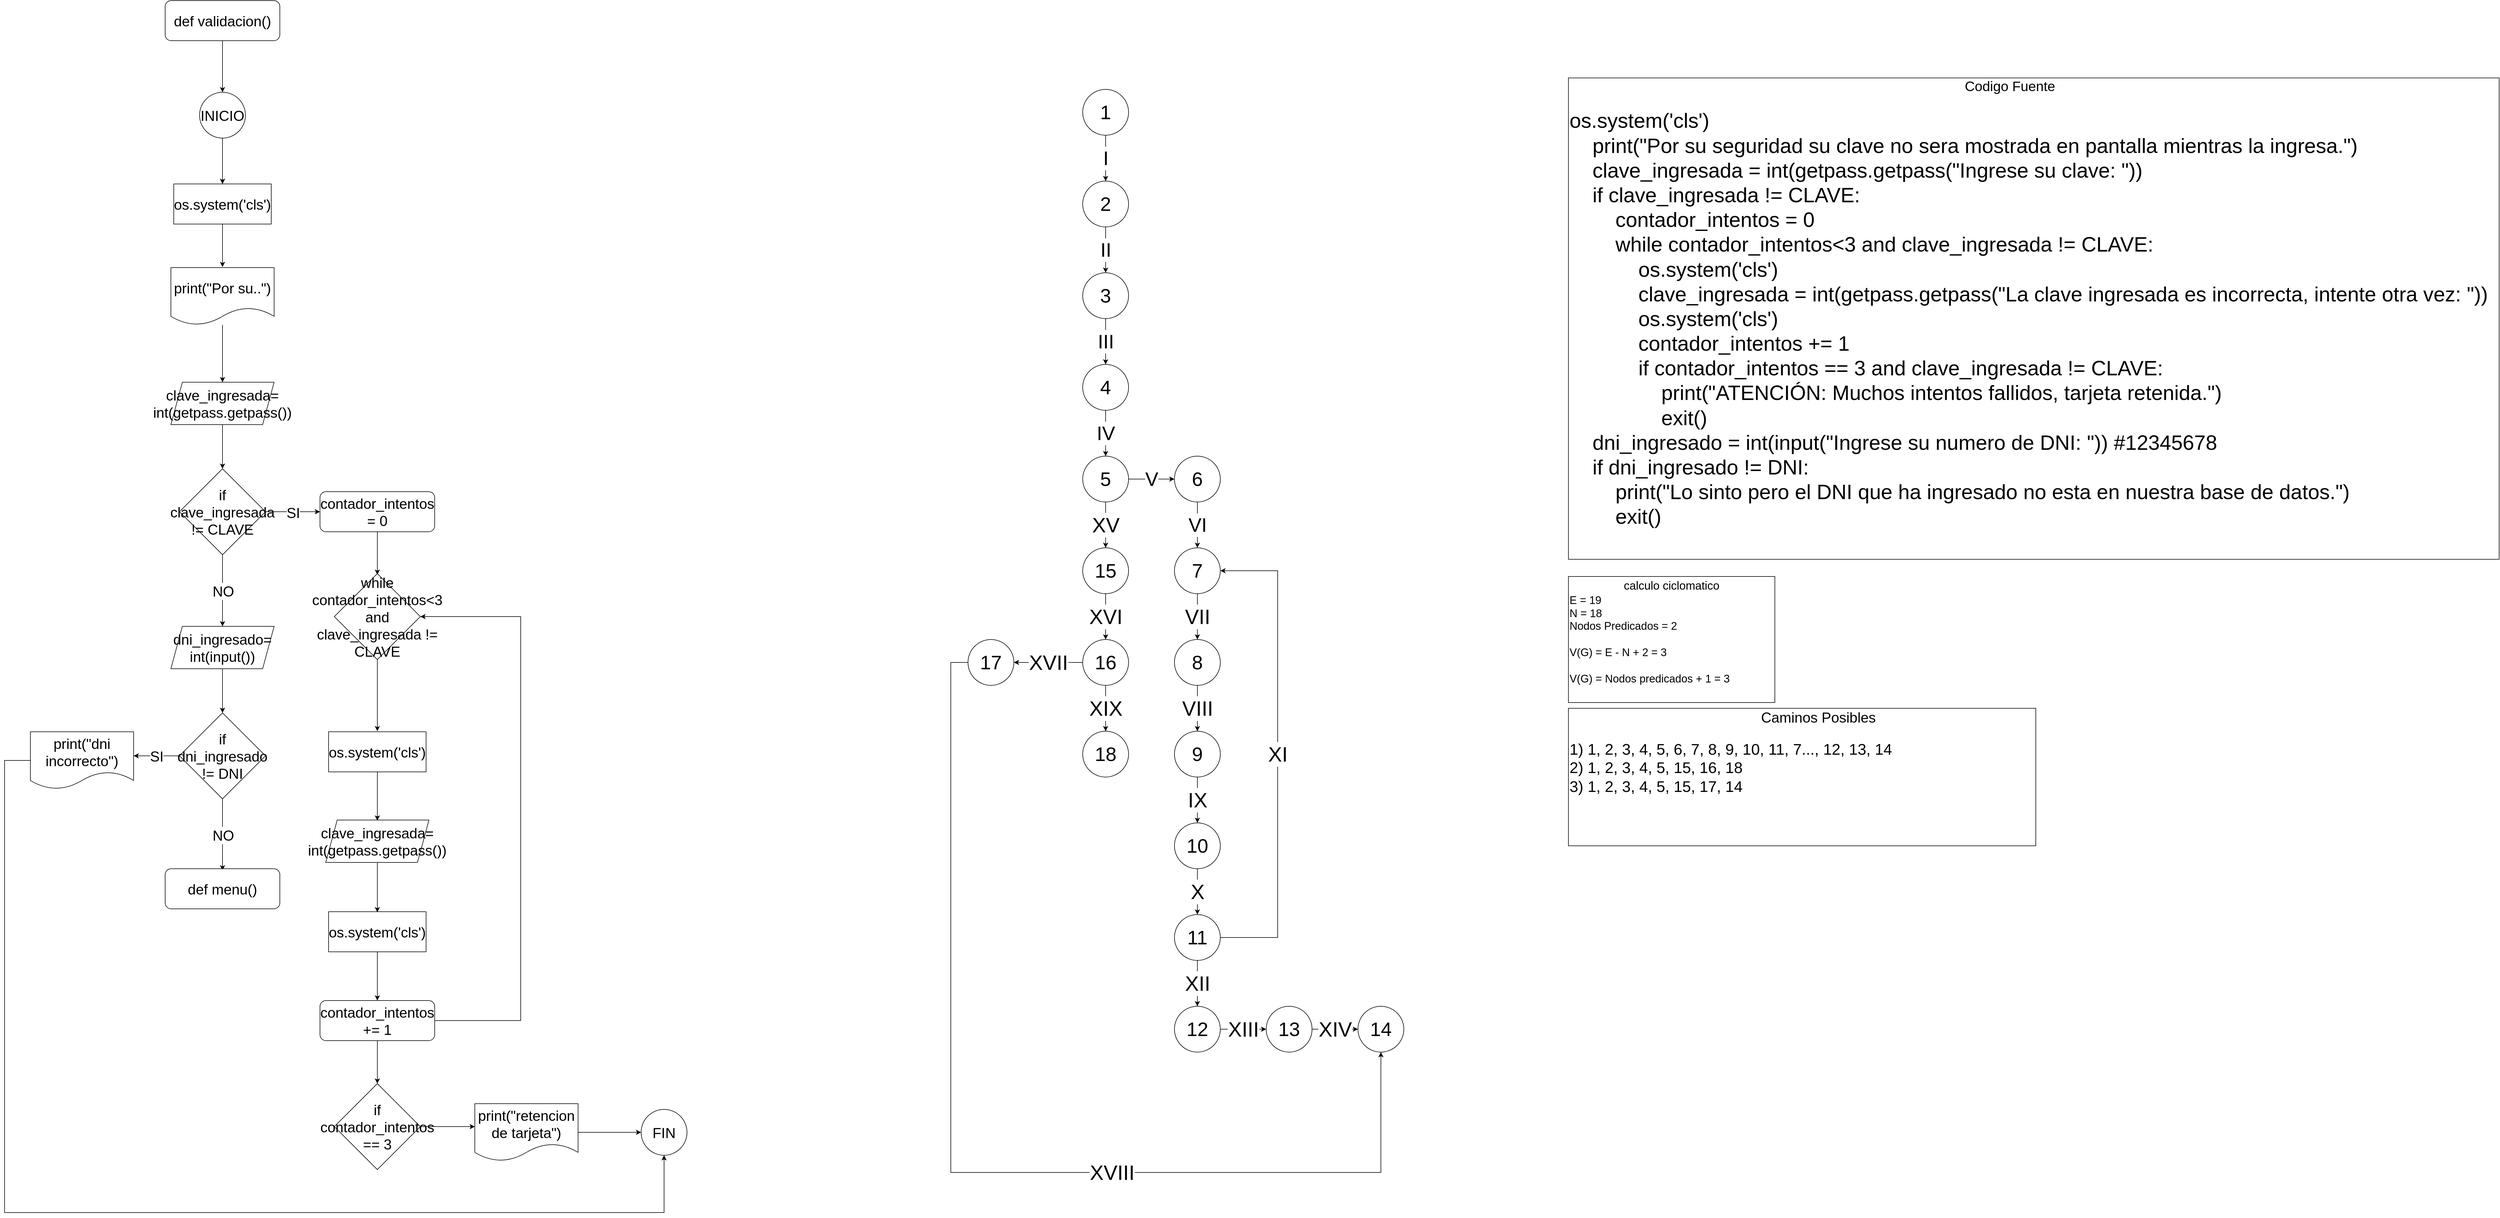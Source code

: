 <mxfile version="19.0.3" type="device"><diagram id="_ptN44E3bqwdNbuOJuN3" name="Página-1"><mxGraphModel dx="5167" dy="3934" grid="1" gridSize="10" guides="1" tooltips="1" connect="1" arrows="1" fold="1" page="1" pageScale="1" pageWidth="827" pageHeight="1169" math="0" shadow="0"><root><mxCell id="0"/><mxCell id="1" parent="0"/><mxCell id="_s3aVBoIcbkiYs3sjEFw-1" value="os.system('cls')&amp;nbsp;&lt;br style=&quot;font-size: 36px;&quot;&gt;&amp;nbsp; &amp;nbsp; print(&quot;Por su seguridad su clave no sera mostrada en pantalla mientras la ingresa.&quot;)&lt;br style=&quot;font-size: 36px;&quot;&gt;&amp;nbsp; &amp;nbsp; clave_ingresada = int(getpass.getpass(&quot;Ingrese su clave: &quot;))&amp;nbsp;&lt;br style=&quot;font-size: 36px;&quot;&gt;&amp;nbsp; &amp;nbsp; if clave_ingresada != CLAVE:&lt;br style=&quot;font-size: 36px;&quot;&gt;&amp;nbsp; &amp;nbsp; &amp;nbsp; &amp;nbsp; contador_intentos = 0&lt;br style=&quot;font-size: 36px;&quot;&gt;&amp;nbsp; &amp;nbsp; &amp;nbsp; &amp;nbsp; while contador_intentos&amp;lt;3 and clave_ingresada != CLAVE:&lt;br style=&quot;font-size: 36px;&quot;&gt;&amp;nbsp; &amp;nbsp; &amp;nbsp; &amp;nbsp; &amp;nbsp; &amp;nbsp; os.system('cls')&amp;nbsp;&lt;br style=&quot;font-size: 36px;&quot;&gt;&amp;nbsp; &amp;nbsp; &amp;nbsp; &amp;nbsp; &amp;nbsp; &amp;nbsp; clave_ingresada = int(getpass.getpass(&quot;La clave ingresada es incorrecta, intente otra vez: &quot;))&lt;br style=&quot;font-size: 36px;&quot;&gt;&amp;nbsp; &amp;nbsp; &amp;nbsp; &amp;nbsp; &amp;nbsp; &amp;nbsp; os.system('cls')&lt;br style=&quot;font-size: 36px;&quot;&gt;&amp;nbsp; &amp;nbsp; &amp;nbsp; &amp;nbsp; &amp;nbsp; &amp;nbsp; contador_intentos += 1&lt;br style=&quot;font-size: 36px;&quot;&gt;&amp;nbsp; &amp;nbsp; &amp;nbsp; &amp;nbsp; &amp;nbsp; &amp;nbsp; if contador_intentos == 3 and clave_ingresada != CLAVE:&lt;br style=&quot;font-size: 36px;&quot;&gt;&amp;nbsp; &amp;nbsp; &amp;nbsp; &amp;nbsp; &amp;nbsp; &amp;nbsp; &amp;nbsp; &amp;nbsp; print(&quot;ATENCIÓN: Muchos intentos fallidos, tarjeta retenida.&quot;)&lt;br style=&quot;font-size: 36px;&quot;&gt;&amp;nbsp; &amp;nbsp; &amp;nbsp; &amp;nbsp; &amp;nbsp; &amp;nbsp; &amp;nbsp; &amp;nbsp; exit()&lt;br style=&quot;font-size: 36px;&quot;&gt;&amp;nbsp; &amp;nbsp; dni_ingresado = int(input(&quot;Ingrese su numero de DNI: &quot;)) #12345678&lt;br style=&quot;font-size: 36px;&quot;&gt;&amp;nbsp; &amp;nbsp; if dni_ingresado != DNI:&lt;br style=&quot;font-size: 36px;&quot;&gt;&amp;nbsp; &amp;nbsp; &amp;nbsp; &amp;nbsp; print(&quot;Lo sinto pero el DNI que ha ingresado no esta en nuestra base de datos.&quot;)&lt;br style=&quot;font-size: 36px;&quot;&gt;&amp;nbsp; &amp;nbsp; &amp;nbsp; &amp;nbsp; exit()" style="rounded=0;whiteSpace=wrap;html=1;align=left;fontSize=36;" vertex="1" parent="1"><mxGeometry x="2487" y="-180" width="1623" height="840" as="geometry"/></mxCell><mxCell id="_s3aVBoIcbkiYs3sjEFw-3" value="E = 19&lt;br&gt;N = 18&lt;br&gt;Nodos Predicados = 2&lt;br&gt;&lt;br&gt;V(G) = E - N + 2 = 3&lt;br&gt;&lt;br&gt;V(G) = Nodos predicados + 1 = 3" style="rounded=0;whiteSpace=wrap;html=1;align=left;fontSize=19;" vertex="1" parent="1"><mxGeometry x="2487" y="690" width="360" height="220" as="geometry"/></mxCell><mxCell id="_s3aVBoIcbkiYs3sjEFw-4" value="calculo ciclomatico" style="text;html=1;strokeColor=none;fillColor=none;align=center;verticalAlign=middle;whiteSpace=wrap;rounded=0;fontSize=20;" vertex="1" parent="1"><mxGeometry x="2577" y="690" width="180" height="30" as="geometry"/></mxCell><mxCell id="_s3aVBoIcbkiYs3sjEFw-5" value="&lt;div style=&quot;font-size: 27px;&quot;&gt;1) 1, 2, 3, 4, 5, 6, 7, 8, 9, 10, 11, 7..., 12, 13, 14&lt;/div&gt;&lt;div style=&quot;font-size: 27px;&quot;&gt;2) 1, 2, 3, 4, 5, 15, 16, 18&amp;nbsp;&lt;/div&gt;&lt;div style=&quot;font-size: 27px;&quot;&gt;3) 1, 2, 3, 4, 5, 15, 17, 14&amp;nbsp;&lt;/div&gt;&amp;nbsp;" style="rounded=0;whiteSpace=wrap;html=1;align=left;fontSize=27;" vertex="1" parent="1"><mxGeometry x="2487" y="920" width="815" height="240" as="geometry"/></mxCell><mxCell id="_s3aVBoIcbkiYs3sjEFw-6" value="Caminos Posibles" style="text;html=1;strokeColor=none;fillColor=none;align=center;verticalAlign=middle;whiteSpace=wrap;rounded=0;fontSize=25;" vertex="1" parent="1"><mxGeometry x="2807.5" y="920" width="230" height="30" as="geometry"/></mxCell><mxCell id="_s3aVBoIcbkiYs3sjEFw-7" value="Codigo Fuente" style="text;html=1;strokeColor=none;fillColor=none;align=center;verticalAlign=middle;whiteSpace=wrap;rounded=0;fontSize=24;" vertex="1" parent="1"><mxGeometry x="3157" y="-180" width="200" height="30" as="geometry"/></mxCell><mxCell id="_s3aVBoIcbkiYs3sjEFw-10" value="I" style="edgeStyle=orthogonalEdgeStyle;rounded=0;orthogonalLoop=1;jettySize=auto;html=1;fontSize=34;" edge="1" parent="1" source="_s3aVBoIcbkiYs3sjEFw-8" target="_s3aVBoIcbkiYs3sjEFw-9"><mxGeometry relative="1" as="geometry"/></mxCell><mxCell id="_s3aVBoIcbkiYs3sjEFw-8" value="1" style="ellipse;whiteSpace=wrap;html=1;aspect=fixed;fontSize=34;" vertex="1" parent="1"><mxGeometry x="1640" y="-160" width="80" height="80" as="geometry"/></mxCell><mxCell id="_s3aVBoIcbkiYs3sjEFw-12" value="II" style="edgeStyle=orthogonalEdgeStyle;rounded=0;orthogonalLoop=1;jettySize=auto;html=1;fontSize=34;" edge="1" parent="1" source="_s3aVBoIcbkiYs3sjEFw-9" target="_s3aVBoIcbkiYs3sjEFw-11"><mxGeometry relative="1" as="geometry"/></mxCell><mxCell id="_s3aVBoIcbkiYs3sjEFw-9" value="2" style="ellipse;whiteSpace=wrap;html=1;aspect=fixed;fontSize=34;" vertex="1" parent="1"><mxGeometry x="1640" width="80" height="80" as="geometry"/></mxCell><mxCell id="_s3aVBoIcbkiYs3sjEFw-14" value="III" style="edgeStyle=orthogonalEdgeStyle;rounded=0;orthogonalLoop=1;jettySize=auto;html=1;fontSize=34;" edge="1" parent="1" source="_s3aVBoIcbkiYs3sjEFw-11" target="_s3aVBoIcbkiYs3sjEFw-13"><mxGeometry relative="1" as="geometry"/></mxCell><mxCell id="_s3aVBoIcbkiYs3sjEFw-11" value="3" style="ellipse;whiteSpace=wrap;html=1;aspect=fixed;fontSize=34;" vertex="1" parent="1"><mxGeometry x="1640" y="160" width="80" height="80" as="geometry"/></mxCell><mxCell id="_s3aVBoIcbkiYs3sjEFw-16" value="IV" style="edgeStyle=orthogonalEdgeStyle;rounded=0;orthogonalLoop=1;jettySize=auto;html=1;fontSize=34;" edge="1" parent="1" source="_s3aVBoIcbkiYs3sjEFw-13" target="_s3aVBoIcbkiYs3sjEFw-15"><mxGeometry relative="1" as="geometry"/></mxCell><mxCell id="_s3aVBoIcbkiYs3sjEFw-13" value="4" style="ellipse;whiteSpace=wrap;html=1;aspect=fixed;fontSize=34;" vertex="1" parent="1"><mxGeometry x="1640" y="320" width="80" height="80" as="geometry"/></mxCell><mxCell id="_s3aVBoIcbkiYs3sjEFw-18" value="V" style="edgeStyle=orthogonalEdgeStyle;rounded=0;orthogonalLoop=1;jettySize=auto;html=1;fontSize=34;" edge="1" parent="1" source="_s3aVBoIcbkiYs3sjEFw-15" target="_s3aVBoIcbkiYs3sjEFw-17"><mxGeometry relative="1" as="geometry"/></mxCell><mxCell id="_s3aVBoIcbkiYs3sjEFw-41" value="XV" style="edgeStyle=orthogonalEdgeStyle;rounded=0;orthogonalLoop=1;jettySize=auto;html=1;fontSize=36;" edge="1" parent="1" source="_s3aVBoIcbkiYs3sjEFw-15" target="_s3aVBoIcbkiYs3sjEFw-40"><mxGeometry relative="1" as="geometry"/></mxCell><mxCell id="_s3aVBoIcbkiYs3sjEFw-15" value="5" style="ellipse;whiteSpace=wrap;html=1;aspect=fixed;fontSize=34;" vertex="1" parent="1"><mxGeometry x="1640" y="480" width="80" height="80" as="geometry"/></mxCell><mxCell id="_s3aVBoIcbkiYs3sjEFw-20" value="VI" style="edgeStyle=orthogonalEdgeStyle;rounded=0;orthogonalLoop=1;jettySize=auto;html=1;fontSize=34;" edge="1" parent="1" source="_s3aVBoIcbkiYs3sjEFw-17" target="_s3aVBoIcbkiYs3sjEFw-19"><mxGeometry relative="1" as="geometry"/></mxCell><mxCell id="_s3aVBoIcbkiYs3sjEFw-17" value="6" style="ellipse;whiteSpace=wrap;html=1;aspect=fixed;fontSize=34;" vertex="1" parent="1"><mxGeometry x="1800" y="480" width="80" height="80" as="geometry"/></mxCell><mxCell id="_s3aVBoIcbkiYs3sjEFw-24" value="VII" style="edgeStyle=orthogonalEdgeStyle;rounded=0;orthogonalLoop=1;jettySize=auto;html=1;fontSize=36;" edge="1" parent="1" source="_s3aVBoIcbkiYs3sjEFw-19" target="_s3aVBoIcbkiYs3sjEFw-23"><mxGeometry relative="1" as="geometry"/></mxCell><mxCell id="_s3aVBoIcbkiYs3sjEFw-19" value="7" style="ellipse;whiteSpace=wrap;html=1;aspect=fixed;fontSize=34;" vertex="1" parent="1"><mxGeometry x="1800" y="640" width="80" height="80" as="geometry"/></mxCell><mxCell id="_s3aVBoIcbkiYs3sjEFw-26" value="VIII" style="edgeStyle=orthogonalEdgeStyle;rounded=0;orthogonalLoop=1;jettySize=auto;html=1;fontSize=36;" edge="1" parent="1" source="_s3aVBoIcbkiYs3sjEFw-23" target="_s3aVBoIcbkiYs3sjEFw-25"><mxGeometry relative="1" as="geometry"/></mxCell><mxCell id="_s3aVBoIcbkiYs3sjEFw-23" value="8" style="ellipse;whiteSpace=wrap;html=1;aspect=fixed;fontSize=34;" vertex="1" parent="1"><mxGeometry x="1800" y="800" width="80" height="80" as="geometry"/></mxCell><mxCell id="_s3aVBoIcbkiYs3sjEFw-28" value="IX" style="edgeStyle=orthogonalEdgeStyle;rounded=0;orthogonalLoop=1;jettySize=auto;html=1;fontSize=36;" edge="1" parent="1" source="_s3aVBoIcbkiYs3sjEFw-25" target="_s3aVBoIcbkiYs3sjEFw-27"><mxGeometry relative="1" as="geometry"/></mxCell><mxCell id="_s3aVBoIcbkiYs3sjEFw-25" value="9" style="ellipse;whiteSpace=wrap;html=1;aspect=fixed;fontSize=34;" vertex="1" parent="1"><mxGeometry x="1800" y="960" width="80" height="80" as="geometry"/></mxCell><mxCell id="_s3aVBoIcbkiYs3sjEFw-31" value="X" style="edgeStyle=orthogonalEdgeStyle;rounded=0;orthogonalLoop=1;jettySize=auto;html=1;fontSize=36;" edge="1" parent="1" source="_s3aVBoIcbkiYs3sjEFw-27" target="_s3aVBoIcbkiYs3sjEFw-30"><mxGeometry relative="1" as="geometry"/></mxCell><mxCell id="_s3aVBoIcbkiYs3sjEFw-27" value="10" style="ellipse;whiteSpace=wrap;html=1;aspect=fixed;fontSize=34;" vertex="1" parent="1"><mxGeometry x="1800" y="1120" width="80" height="80" as="geometry"/></mxCell><mxCell id="_s3aVBoIcbkiYs3sjEFw-33" value="XII" style="edgeStyle=orthogonalEdgeStyle;rounded=0;orthogonalLoop=1;jettySize=auto;html=1;fontSize=36;" edge="1" parent="1" source="_s3aVBoIcbkiYs3sjEFw-30" target="_s3aVBoIcbkiYs3sjEFw-32"><mxGeometry relative="1" as="geometry"/></mxCell><mxCell id="_s3aVBoIcbkiYs3sjEFw-34" value="XI" style="edgeStyle=orthogonalEdgeStyle;rounded=0;orthogonalLoop=1;jettySize=auto;html=1;exitX=1;exitY=0.5;exitDx=0;exitDy=0;entryX=1;entryY=0.5;entryDx=0;entryDy=0;fontSize=36;" edge="1" parent="1" source="_s3aVBoIcbkiYs3sjEFw-30" target="_s3aVBoIcbkiYs3sjEFw-19"><mxGeometry relative="1" as="geometry"><Array as="points"><mxPoint x="1980" y="1320"/><mxPoint x="1980" y="680"/></Array></mxGeometry></mxCell><mxCell id="_s3aVBoIcbkiYs3sjEFw-30" value="11" style="ellipse;whiteSpace=wrap;html=1;aspect=fixed;fontSize=34;" vertex="1" parent="1"><mxGeometry x="1800" y="1280" width="80" height="80" as="geometry"/></mxCell><mxCell id="_s3aVBoIcbkiYs3sjEFw-36" value="XIII" style="edgeStyle=orthogonalEdgeStyle;rounded=0;orthogonalLoop=1;jettySize=auto;html=1;fontSize=36;" edge="1" parent="1" source="_s3aVBoIcbkiYs3sjEFw-32" target="_s3aVBoIcbkiYs3sjEFw-35"><mxGeometry relative="1" as="geometry"/></mxCell><mxCell id="_s3aVBoIcbkiYs3sjEFw-32" value="12" style="ellipse;whiteSpace=wrap;html=1;aspect=fixed;fontSize=34;" vertex="1" parent="1"><mxGeometry x="1800" y="1440" width="80" height="80" as="geometry"/></mxCell><mxCell id="_s3aVBoIcbkiYs3sjEFw-38" value="XIV" style="edgeStyle=orthogonalEdgeStyle;rounded=0;orthogonalLoop=1;jettySize=auto;html=1;fontSize=36;" edge="1" parent="1" source="_s3aVBoIcbkiYs3sjEFw-35" target="_s3aVBoIcbkiYs3sjEFw-37"><mxGeometry relative="1" as="geometry"/></mxCell><mxCell id="_s3aVBoIcbkiYs3sjEFw-35" value="13" style="ellipse;whiteSpace=wrap;html=1;aspect=fixed;fontSize=34;" vertex="1" parent="1"><mxGeometry x="1960" y="1440" width="80" height="80" as="geometry"/></mxCell><mxCell id="_s3aVBoIcbkiYs3sjEFw-37" value="14" style="ellipse;whiteSpace=wrap;html=1;aspect=fixed;fontSize=34;" vertex="1" parent="1"><mxGeometry x="2120" y="1440" width="80" height="80" as="geometry"/></mxCell><mxCell id="_s3aVBoIcbkiYs3sjEFw-43" value="XVI" style="edgeStyle=orthogonalEdgeStyle;rounded=0;orthogonalLoop=1;jettySize=auto;html=1;fontSize=36;" edge="1" parent="1" source="_s3aVBoIcbkiYs3sjEFw-40" target="_s3aVBoIcbkiYs3sjEFw-42"><mxGeometry relative="1" as="geometry"/></mxCell><mxCell id="_s3aVBoIcbkiYs3sjEFw-40" value="15" style="ellipse;whiteSpace=wrap;html=1;aspect=fixed;fontSize=34;" vertex="1" parent="1"><mxGeometry x="1640" y="640" width="80" height="80" as="geometry"/></mxCell><mxCell id="_s3aVBoIcbkiYs3sjEFw-45" value="XVII" style="edgeStyle=orthogonalEdgeStyle;rounded=0;orthogonalLoop=1;jettySize=auto;html=1;fontSize=36;" edge="1" parent="1" source="_s3aVBoIcbkiYs3sjEFw-42" target="_s3aVBoIcbkiYs3sjEFw-44"><mxGeometry relative="1" as="geometry"/></mxCell><mxCell id="_s3aVBoIcbkiYs3sjEFw-48" value="XIX" style="edgeStyle=orthogonalEdgeStyle;rounded=0;orthogonalLoop=1;jettySize=auto;html=1;fontSize=36;" edge="1" parent="1" source="_s3aVBoIcbkiYs3sjEFw-42" target="_s3aVBoIcbkiYs3sjEFw-47"><mxGeometry relative="1" as="geometry"/></mxCell><mxCell id="_s3aVBoIcbkiYs3sjEFw-42" value="16" style="ellipse;whiteSpace=wrap;html=1;aspect=fixed;fontSize=34;" vertex="1" parent="1"><mxGeometry x="1640" y="800" width="80" height="80" as="geometry"/></mxCell><mxCell id="_s3aVBoIcbkiYs3sjEFw-46" value="XVIII" style="edgeStyle=orthogonalEdgeStyle;rounded=0;orthogonalLoop=1;jettySize=auto;html=1;exitX=0;exitY=0.5;exitDx=0;exitDy=0;fontSize=36;entryX=0.5;entryY=1;entryDx=0;entryDy=0;" edge="1" parent="1" source="_s3aVBoIcbkiYs3sjEFw-44" target="_s3aVBoIcbkiYs3sjEFw-37"><mxGeometry x="0.277" relative="1" as="geometry"><mxPoint x="1470" y="1730" as="targetPoint"/><Array as="points"><mxPoint x="1410" y="840"/><mxPoint x="1410" y="1730"/><mxPoint x="2160" y="1730"/></Array><mxPoint as="offset"/></mxGeometry></mxCell><mxCell id="_s3aVBoIcbkiYs3sjEFw-44" value="17" style="ellipse;whiteSpace=wrap;html=1;aspect=fixed;fontSize=34;" vertex="1" parent="1"><mxGeometry x="1440" y="800" width="80" height="80" as="geometry"/></mxCell><mxCell id="_s3aVBoIcbkiYs3sjEFw-47" value="18" style="ellipse;whiteSpace=wrap;html=1;aspect=fixed;fontSize=34;" vertex="1" parent="1"><mxGeometry x="1640" y="960" width="80" height="80" as="geometry"/></mxCell><mxCell id="_s3aVBoIcbkiYs3sjEFw-54" value="" style="edgeStyle=orthogonalEdgeStyle;rounded=0;orthogonalLoop=1;jettySize=auto;html=1;fontSize=25;" edge="1" parent="1" source="_s3aVBoIcbkiYs3sjEFw-49"><mxGeometry relative="1" as="geometry"><mxPoint x="140" y="5" as="targetPoint"/></mxGeometry></mxCell><mxCell id="_s3aVBoIcbkiYs3sjEFw-56" value="" style="edgeStyle=orthogonalEdgeStyle;rounded=0;orthogonalLoop=1;jettySize=auto;html=1;fontSize=25;" edge="1" parent="1" source="_s3aVBoIcbkiYs3sjEFw-49" target="_s3aVBoIcbkiYs3sjEFw-55"><mxGeometry relative="1" as="geometry"/></mxCell><mxCell id="_s3aVBoIcbkiYs3sjEFw-49" value="INICIO" style="ellipse;whiteSpace=wrap;html=1;aspect=fixed;fontSize=25;" vertex="1" parent="1"><mxGeometry x="100" y="-155" width="80" height="80" as="geometry"/></mxCell><mxCell id="_s3aVBoIcbkiYs3sjEFw-57" style="edgeStyle=orthogonalEdgeStyle;rounded=0;orthogonalLoop=1;jettySize=auto;html=1;exitX=0.5;exitY=1;exitDx=0;exitDy=0;entryX=0.5;entryY=0;entryDx=0;entryDy=0;fontSize=25;" edge="1" parent="1" source="_s3aVBoIcbkiYs3sjEFw-51" target="_s3aVBoIcbkiYs3sjEFw-49"><mxGeometry relative="1" as="geometry"/></mxCell><mxCell id="_s3aVBoIcbkiYs3sjEFw-51" value="def validacion()" style="rounded=1;whiteSpace=wrap;html=1;fontSize=25;" vertex="1" parent="1"><mxGeometry x="40" y="-315" width="200" height="70" as="geometry"/></mxCell><mxCell id="_s3aVBoIcbkiYs3sjEFw-59" value="" style="edgeStyle=orthogonalEdgeStyle;rounded=0;orthogonalLoop=1;jettySize=auto;html=1;fontSize=25;" edge="1" parent="1" source="_s3aVBoIcbkiYs3sjEFw-55"><mxGeometry relative="1" as="geometry"><mxPoint x="140" y="150.0" as="targetPoint"/></mxGeometry></mxCell><mxCell id="_s3aVBoIcbkiYs3sjEFw-55" value="os.system('cls')" style="whiteSpace=wrap;html=1;fontSize=25;" vertex="1" parent="1"><mxGeometry x="55" y="5" width="170" height="70" as="geometry"/></mxCell><mxCell id="_s3aVBoIcbkiYs3sjEFw-62" value="" style="edgeStyle=orthogonalEdgeStyle;rounded=0;orthogonalLoop=1;jettySize=auto;html=1;fontSize=25;" edge="1" parent="1" source="_s3aVBoIcbkiYs3sjEFw-60" target="_s3aVBoIcbkiYs3sjEFw-61"><mxGeometry relative="1" as="geometry"/></mxCell><mxCell id="_s3aVBoIcbkiYs3sjEFw-60" value="print(&quot;Por su..&quot;)" style="shape=document;whiteSpace=wrap;html=1;boundedLbl=1;fontSize=25;" vertex="1" parent="1"><mxGeometry x="50" y="151" width="180" height="100" as="geometry"/></mxCell><mxCell id="_s3aVBoIcbkiYs3sjEFw-64" value="" style="edgeStyle=orthogonalEdgeStyle;rounded=0;orthogonalLoop=1;jettySize=auto;html=1;fontSize=25;" edge="1" parent="1" source="_s3aVBoIcbkiYs3sjEFw-61" target="_s3aVBoIcbkiYs3sjEFw-63"><mxGeometry relative="1" as="geometry"/></mxCell><mxCell id="_s3aVBoIcbkiYs3sjEFw-61" value="clave_ingresada= int(getpass.getpass())" style="shape=parallelogram;perimeter=parallelogramPerimeter;whiteSpace=wrap;html=1;fixedSize=1;fontSize=25;" vertex="1" parent="1"><mxGeometry x="50" y="351" width="180" height="74" as="geometry"/></mxCell><mxCell id="_s3aVBoIcbkiYs3sjEFw-66" value="SI" style="edgeStyle=orthogonalEdgeStyle;rounded=0;orthogonalLoop=1;jettySize=auto;html=1;fontSize=25;" edge="1" parent="1" source="_s3aVBoIcbkiYs3sjEFw-63"><mxGeometry relative="1" as="geometry"><mxPoint x="310" y="577" as="targetPoint"/></mxGeometry></mxCell><mxCell id="_s3aVBoIcbkiYs3sjEFw-96" value="NO" style="edgeStyle=orthogonalEdgeStyle;rounded=0;orthogonalLoop=1;jettySize=auto;html=1;fontSize=25;" edge="1" parent="1" source="_s3aVBoIcbkiYs3sjEFw-63"><mxGeometry relative="1" as="geometry"><mxPoint x="140" y="777" as="targetPoint"/></mxGeometry></mxCell><mxCell id="_s3aVBoIcbkiYs3sjEFw-63" value="if clave_ingresada != CLAVE" style="rhombus;whiteSpace=wrap;html=1;fontSize=25;" vertex="1" parent="1"><mxGeometry x="65" y="502" width="150" height="150" as="geometry"/></mxCell><mxCell id="_s3aVBoIcbkiYs3sjEFw-69" value="" style="edgeStyle=orthogonalEdgeStyle;rounded=0;orthogonalLoop=1;jettySize=auto;html=1;fontSize=25;" edge="1" parent="1" source="_s3aVBoIcbkiYs3sjEFw-67"><mxGeometry relative="1" as="geometry"><mxPoint x="410" y="687" as="targetPoint"/></mxGeometry></mxCell><mxCell id="_s3aVBoIcbkiYs3sjEFw-67" value="contador_intentos = 0" style="rounded=1;whiteSpace=wrap;html=1;fontSize=25;" vertex="1" parent="1"><mxGeometry x="310" y="542" width="200" height="70" as="geometry"/></mxCell><mxCell id="_s3aVBoIcbkiYs3sjEFw-73" value="" style="edgeStyle=orthogonalEdgeStyle;rounded=0;orthogonalLoop=1;jettySize=auto;html=1;fontSize=25;" edge="1" parent="1" source="_s3aVBoIcbkiYs3sjEFw-70"><mxGeometry relative="1" as="geometry"><mxPoint x="410" y="960" as="targetPoint"/></mxGeometry></mxCell><mxCell id="_s3aVBoIcbkiYs3sjEFw-70" value="while contador_intentos&amp;lt;3 and clave_ingresada != CLAVE" style="rhombus;whiteSpace=wrap;html=1;fontSize=25;" vertex="1" parent="1"><mxGeometry x="335" y="685" width="150" height="150" as="geometry"/></mxCell><mxCell id="_s3aVBoIcbkiYs3sjEFw-77" value="" style="edgeStyle=orthogonalEdgeStyle;rounded=0;orthogonalLoop=1;jettySize=auto;html=1;fontSize=25;" edge="1" parent="1" source="_s3aVBoIcbkiYs3sjEFw-75"><mxGeometry relative="1" as="geometry"><mxPoint x="410" y="1116" as="targetPoint"/></mxGeometry></mxCell><mxCell id="_s3aVBoIcbkiYs3sjEFw-75" value="os.system('cls')" style="whiteSpace=wrap;html=1;fontSize=25;" vertex="1" parent="1"><mxGeometry x="325" y="961" width="170" height="70" as="geometry"/></mxCell><mxCell id="_s3aVBoIcbkiYs3sjEFw-80" value="" style="edgeStyle=orthogonalEdgeStyle;rounded=0;orthogonalLoop=1;jettySize=auto;html=1;fontSize=25;" edge="1" parent="1" source="_s3aVBoIcbkiYs3sjEFw-78"><mxGeometry relative="1" as="geometry"><mxPoint x="410" y="1276" as="targetPoint"/></mxGeometry></mxCell><mxCell id="_s3aVBoIcbkiYs3sjEFw-78" value="clave_ingresada= int(getpass.getpass())" style="shape=parallelogram;perimeter=parallelogramPerimeter;whiteSpace=wrap;html=1;fixedSize=1;fontSize=25;" vertex="1" parent="1"><mxGeometry x="320" y="1115" width="180" height="74" as="geometry"/></mxCell><mxCell id="_s3aVBoIcbkiYs3sjEFw-83" value="" style="edgeStyle=orthogonalEdgeStyle;rounded=0;orthogonalLoop=1;jettySize=auto;html=1;fontSize=25;" edge="1" parent="1" source="_s3aVBoIcbkiYs3sjEFw-81"><mxGeometry relative="1" as="geometry"><mxPoint x="410" y="1430.0" as="targetPoint"/></mxGeometry></mxCell><mxCell id="_s3aVBoIcbkiYs3sjEFw-81" value="os.system('cls')" style="whiteSpace=wrap;html=1;fontSize=25;" vertex="1" parent="1"><mxGeometry x="325" y="1275.0" width="170" height="70" as="geometry"/></mxCell><mxCell id="_s3aVBoIcbkiYs3sjEFw-85" style="edgeStyle=orthogonalEdgeStyle;rounded=0;orthogonalLoop=1;jettySize=auto;html=1;exitX=1;exitY=0.5;exitDx=0;exitDy=0;entryX=1;entryY=0.5;entryDx=0;entryDy=0;fontSize=25;" edge="1" parent="1" source="_s3aVBoIcbkiYs3sjEFw-84" target="_s3aVBoIcbkiYs3sjEFw-70"><mxGeometry relative="1" as="geometry"><Array as="points"><mxPoint x="660" y="1465"/><mxPoint x="660" y="760"/></Array></mxGeometry></mxCell><mxCell id="_s3aVBoIcbkiYs3sjEFw-87" value="" style="edgeStyle=orthogonalEdgeStyle;rounded=0;orthogonalLoop=1;jettySize=auto;html=1;fontSize=25;" edge="1" parent="1" source="_s3aVBoIcbkiYs3sjEFw-84"><mxGeometry relative="1" as="geometry"><mxPoint x="410" y="1575" as="targetPoint"/></mxGeometry></mxCell><mxCell id="_s3aVBoIcbkiYs3sjEFw-84" value="contador_intentos += 1" style="rounded=1;whiteSpace=wrap;html=1;fontSize=25;" vertex="1" parent="1"><mxGeometry x="310" y="1430" width="200" height="70" as="geometry"/></mxCell><mxCell id="_s3aVBoIcbkiYs3sjEFw-90" value="" style="edgeStyle=orthogonalEdgeStyle;rounded=0;orthogonalLoop=1;jettySize=auto;html=1;fontSize=25;" edge="1" parent="1" source="_s3aVBoIcbkiYs3sjEFw-88"><mxGeometry relative="1" as="geometry"><mxPoint x="580" y="1650" as="targetPoint"/></mxGeometry></mxCell><mxCell id="_s3aVBoIcbkiYs3sjEFw-88" value="if contador_intentos == 3" style="rhombus;whiteSpace=wrap;html=1;fontSize=25;" vertex="1" parent="1"><mxGeometry x="335" y="1575" width="150" height="150" as="geometry"/></mxCell><mxCell id="_s3aVBoIcbkiYs3sjEFw-93" value="" style="edgeStyle=orthogonalEdgeStyle;rounded=0;orthogonalLoop=1;jettySize=auto;html=1;fontSize=25;" edge="1" parent="1" source="_s3aVBoIcbkiYs3sjEFw-91"><mxGeometry relative="1" as="geometry"><mxPoint x="870" y="1660" as="targetPoint"/></mxGeometry></mxCell><mxCell id="_s3aVBoIcbkiYs3sjEFw-91" value="print(&quot;retencion de tarjeta&quot;)" style="shape=document;whiteSpace=wrap;html=1;boundedLbl=1;fontSize=25;" vertex="1" parent="1"><mxGeometry x="580" y="1610" width="180" height="100" as="geometry"/></mxCell><mxCell id="_s3aVBoIcbkiYs3sjEFw-94" value="FIN" style="ellipse;whiteSpace=wrap;html=1;aspect=fixed;fontSize=25;" vertex="1" parent="1"><mxGeometry x="870" y="1620" width="80" height="80" as="geometry"/></mxCell><mxCell id="_s3aVBoIcbkiYs3sjEFw-99" value="" style="edgeStyle=orthogonalEdgeStyle;rounded=0;orthogonalLoop=1;jettySize=auto;html=1;fontSize=25;" edge="1" parent="1" source="_s3aVBoIcbkiYs3sjEFw-97"><mxGeometry relative="1" as="geometry"><mxPoint x="140" y="928" as="targetPoint"/></mxGeometry></mxCell><mxCell id="_s3aVBoIcbkiYs3sjEFw-97" value="dni_ingresado= int(input())" style="shape=parallelogram;perimeter=parallelogramPerimeter;whiteSpace=wrap;html=1;fixedSize=1;fontSize=25;" vertex="1" parent="1"><mxGeometry x="50" y="777" width="180" height="74" as="geometry"/></mxCell><mxCell id="_s3aVBoIcbkiYs3sjEFw-102" value="SI" style="edgeStyle=orthogonalEdgeStyle;rounded=0;orthogonalLoop=1;jettySize=auto;html=1;fontSize=25;" edge="1" parent="1" source="_s3aVBoIcbkiYs3sjEFw-100"><mxGeometry relative="1" as="geometry"><mxPoint x="-15" y="1003" as="targetPoint"/></mxGeometry></mxCell><mxCell id="_s3aVBoIcbkiYs3sjEFw-107" value="NO" style="edgeStyle=orthogonalEdgeStyle;rounded=0;orthogonalLoop=1;jettySize=auto;html=1;fontSize=25;" edge="1" parent="1" source="_s3aVBoIcbkiYs3sjEFw-100"><mxGeometry relative="1" as="geometry"><mxPoint x="140" y="1203" as="targetPoint"/></mxGeometry></mxCell><mxCell id="_s3aVBoIcbkiYs3sjEFw-100" value="if dni_ingresado != DNI" style="rhombus;whiteSpace=wrap;html=1;fontSize=25;" vertex="1" parent="1"><mxGeometry x="65" y="928" width="150" height="150" as="geometry"/></mxCell><mxCell id="_s3aVBoIcbkiYs3sjEFw-105" style="edgeStyle=orthogonalEdgeStyle;rounded=0;orthogonalLoop=1;jettySize=auto;html=1;exitX=0;exitY=0.5;exitDx=0;exitDy=0;fontSize=25;entryX=0.5;entryY=1;entryDx=0;entryDy=0;" edge="1" parent="1" source="_s3aVBoIcbkiYs3sjEFw-104" target="_s3aVBoIcbkiYs3sjEFw-94"><mxGeometry relative="1" as="geometry"><mxPoint x="-215" y="1730" as="targetPoint"/><Array as="points"><mxPoint x="-240" y="1011"/><mxPoint x="-240" y="1800"/><mxPoint x="910" y="1800"/></Array></mxGeometry></mxCell><mxCell id="_s3aVBoIcbkiYs3sjEFw-104" value="print(&quot;dni incorrecto&quot;)" style="shape=document;whiteSpace=wrap;html=1;boundedLbl=1;fontSize=25;" vertex="1" parent="1"><mxGeometry x="-195" y="961" width="180" height="100" as="geometry"/></mxCell><mxCell id="_s3aVBoIcbkiYs3sjEFw-108" value="def menu()" style="rounded=1;whiteSpace=wrap;html=1;fontSize=25;" vertex="1" parent="1"><mxGeometry x="40" y="1200" width="200" height="70" as="geometry"/></mxCell></root></mxGraphModel></diagram></mxfile>
